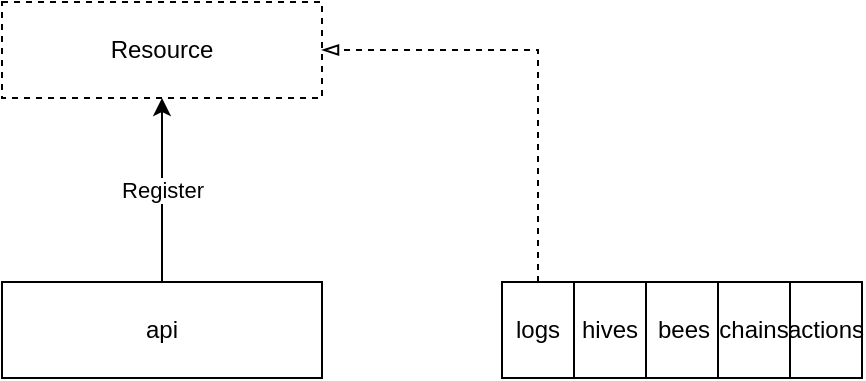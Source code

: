 <mxfile version="11.0.8" type="github"><diagram id="kahWbt2RJMm9GTbJvIyk" name="Page-1"><mxGraphModel dx="946" dy="616" grid="1" gridSize="10" guides="1" tooltips="1" connect="1" arrows="1" fold="1" page="1" pageScale="1" pageWidth="827" pageHeight="1169" math="0" shadow="0"><root><mxCell id="0"/><mxCell id="1" parent="0"/><mxCell id="nH4idXzd1XFInzuo3MSb-2" value="Register" style="edgeStyle=orthogonalEdgeStyle;rounded=0;orthogonalLoop=1;jettySize=auto;html=1;exitX=0.5;exitY=0;exitDx=0;exitDy=0;entryX=0.5;entryY=1;entryDx=0;entryDy=0;" edge="1" parent="1" source="ZS0KvlmuuQFzVR0aS40n-2" target="ZS0KvlmuuQFzVR0aS40n-3"><mxGeometry relative="1" as="geometry"/></mxCell><mxCell id="ZS0KvlmuuQFzVR0aS40n-2" value="api" style="rounded=0;whiteSpace=wrap;html=1;strokeColor=#000000;" parent="1" vertex="1"><mxGeometry x="180" y="190" width="160" height="48" as="geometry"/></mxCell><mxCell id="ZS0KvlmuuQFzVR0aS40n-3" value="Resource" style="rounded=0;whiteSpace=wrap;html=1;dashed=1;" parent="1" vertex="1"><mxGeometry x="180" y="50" width="160" height="48" as="geometry"/></mxCell><mxCell id="ZS0KvlmuuQFzVR0aS40n-4" value="" style="group" parent="1" vertex="1" connectable="0"><mxGeometry x="430" y="190" width="144" height="48" as="geometry"/></mxCell><mxCell id="ZS0KvlmuuQFzVR0aS40n-5" value="logs" style="rounded=0;whiteSpace=wrap;html=1;" parent="ZS0KvlmuuQFzVR0aS40n-4" vertex="1"><mxGeometry width="36" height="48" as="geometry"/></mxCell><mxCell id="ZS0KvlmuuQFzVR0aS40n-6" value="hives" style="rounded=0;whiteSpace=wrap;html=1;" parent="ZS0KvlmuuQFzVR0aS40n-4" vertex="1"><mxGeometry x="36" width="36" height="48" as="geometry"/></mxCell><mxCell id="ZS0KvlmuuQFzVR0aS40n-7" value="bees" style="rounded=0;whiteSpace=wrap;html=1;" parent="ZS0KvlmuuQFzVR0aS40n-4" vertex="1"><mxGeometry x="72" width="38" height="48" as="geometry"/></mxCell><mxCell id="ZS0KvlmuuQFzVR0aS40n-8" value="chains" style="rounded=0;whiteSpace=wrap;html=1;" parent="ZS0KvlmuuQFzVR0aS40n-4" vertex="1"><mxGeometry x="108" width="36" height="48" as="geometry"/></mxCell><mxCell id="ZS0KvlmuuQFzVR0aS40n-9" value="actions" style="rounded=0;whiteSpace=wrap;html=1;" parent="1" vertex="1"><mxGeometry x="574" y="190" width="36" height="48" as="geometry"/></mxCell><mxCell id="ZS0KvlmuuQFzVR0aS40n-10" style="edgeStyle=orthogonalEdgeStyle;rounded=0;orthogonalLoop=1;jettySize=auto;html=1;exitX=0.5;exitY=0;exitDx=0;exitDy=0;entryX=1;entryY=0.5;entryDx=0;entryDy=0;dashed=1;endArrow=blockThin;endFill=0;" parent="1" source="ZS0KvlmuuQFzVR0aS40n-5" target="ZS0KvlmuuQFzVR0aS40n-3" edge="1"><mxGeometry relative="1" as="geometry"/></mxCell></root></mxGraphModel></diagram></mxfile>